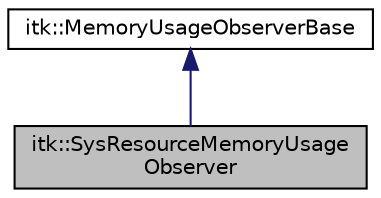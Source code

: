 digraph "itk::SysResourceMemoryUsageObserver"
{
 // LATEX_PDF_SIZE
  edge [fontname="Helvetica",fontsize="10",labelfontname="Helvetica",labelfontsize="10"];
  node [fontname="Helvetica",fontsize="10",shape=record];
  Node1 [label="itk::SysResourceMemoryUsage\lObserver",height=0.2,width=0.4,color="black", fillcolor="grey75", style="filled", fontcolor="black",tooltip=" "];
  Node2 -> Node1 [dir="back",color="midnightblue",fontsize="10",style="solid",fontname="Helvetica"];
  Node2 [label="itk::MemoryUsageObserverBase",height=0.2,width=0.4,color="black", fillcolor="white", style="filled",URL="$classitk_1_1MemoryUsageObserverBase.html",tooltip=" "];
}
